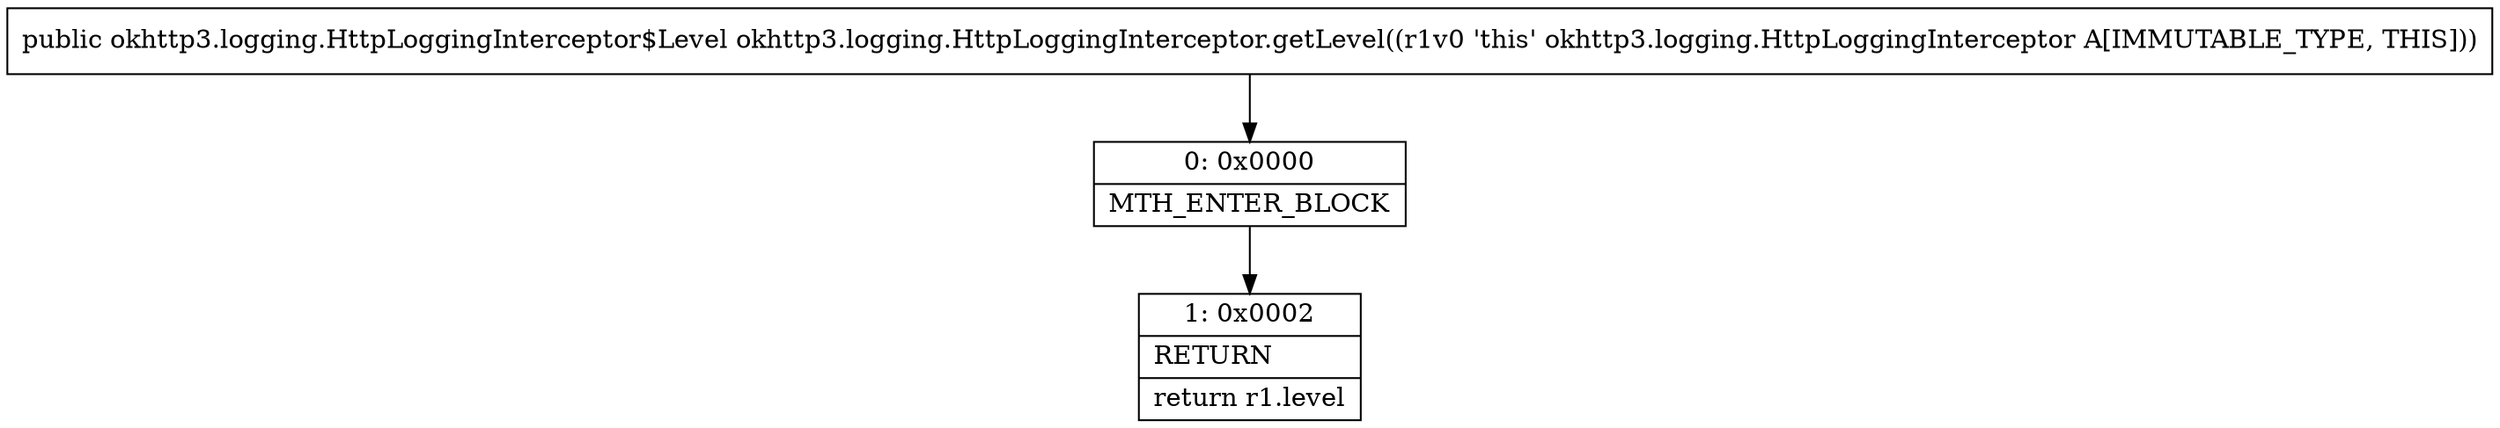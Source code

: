 digraph "CFG forokhttp3.logging.HttpLoggingInterceptor.getLevel()Lokhttp3\/logging\/HttpLoggingInterceptor$Level;" {
Node_0 [shape=record,label="{0\:\ 0x0000|MTH_ENTER_BLOCK\l}"];
Node_1 [shape=record,label="{1\:\ 0x0002|RETURN\l|return r1.level\l}"];
MethodNode[shape=record,label="{public okhttp3.logging.HttpLoggingInterceptor$Level okhttp3.logging.HttpLoggingInterceptor.getLevel((r1v0 'this' okhttp3.logging.HttpLoggingInterceptor A[IMMUTABLE_TYPE, THIS])) }"];
MethodNode -> Node_0;
Node_0 -> Node_1;
}

